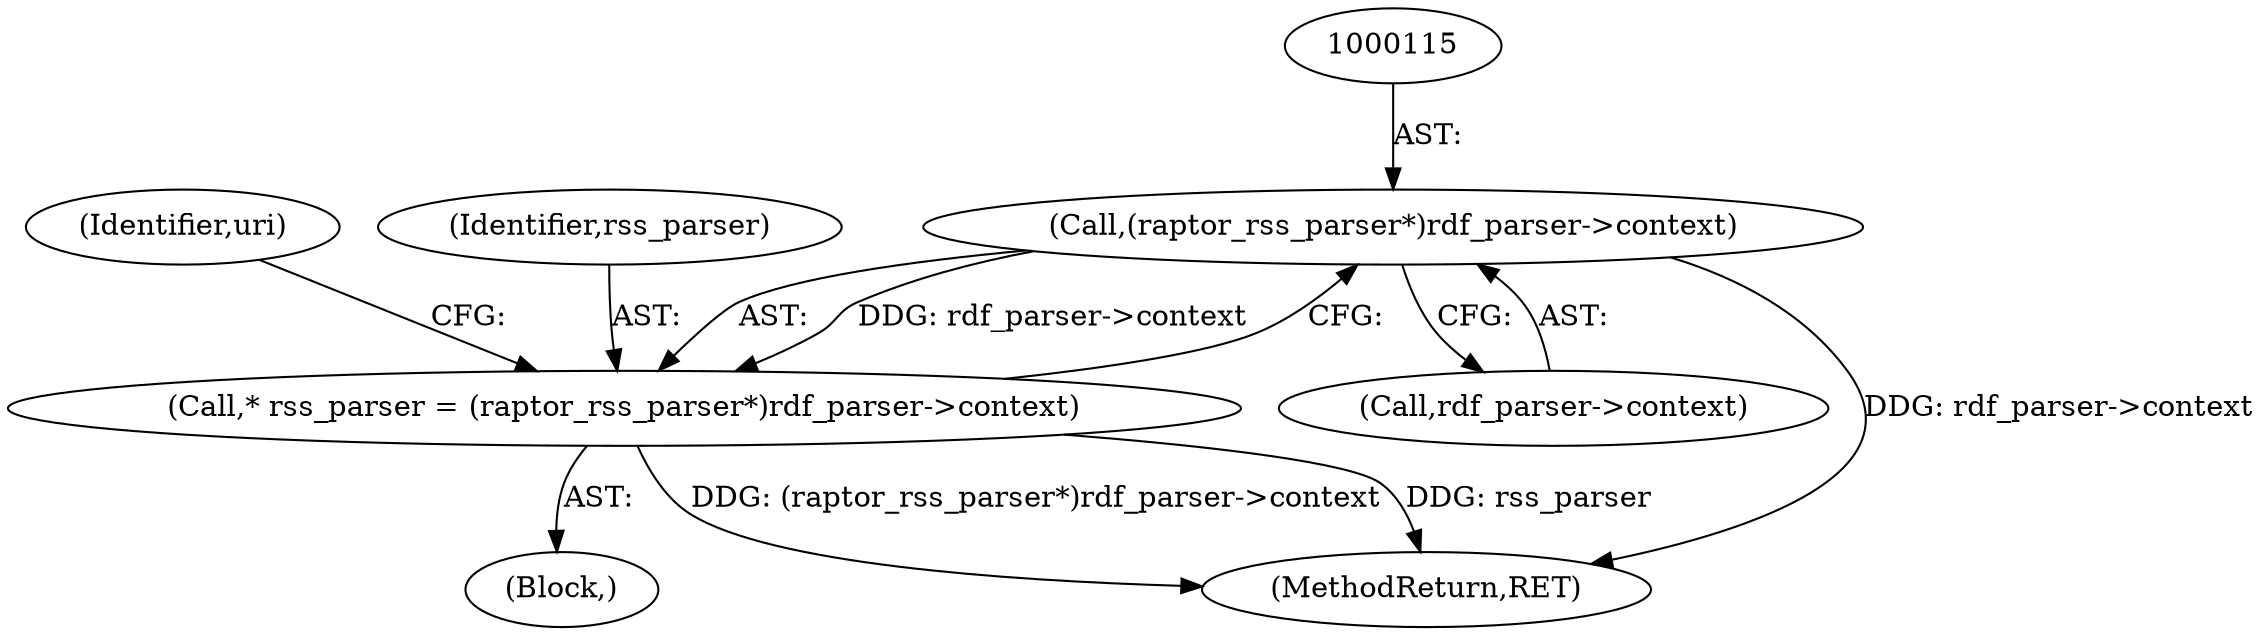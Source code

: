 digraph "0_raptor_a676f235309a59d4aa78eeffd2574ae5d341fcb0_3@pointer" {
"1000114" [label="(Call,(raptor_rss_parser*)rdf_parser->context)"];
"1000112" [label="(Call,* rss_parser = (raptor_rss_parser*)rdf_parser->context)"];
"1000122" [label="(Identifier,uri)"];
"1000104" [label="(Block,)"];
"1000113" [label="(Identifier,rss_parser)"];
"1000116" [label="(Call,rdf_parser->context)"];
"1000189" [label="(MethodReturn,RET)"];
"1000112" [label="(Call,* rss_parser = (raptor_rss_parser*)rdf_parser->context)"];
"1000114" [label="(Call,(raptor_rss_parser*)rdf_parser->context)"];
"1000114" -> "1000112"  [label="AST: "];
"1000114" -> "1000116"  [label="CFG: "];
"1000115" -> "1000114"  [label="AST: "];
"1000116" -> "1000114"  [label="AST: "];
"1000112" -> "1000114"  [label="CFG: "];
"1000114" -> "1000189"  [label="DDG: rdf_parser->context"];
"1000114" -> "1000112"  [label="DDG: rdf_parser->context"];
"1000112" -> "1000104"  [label="AST: "];
"1000113" -> "1000112"  [label="AST: "];
"1000122" -> "1000112"  [label="CFG: "];
"1000112" -> "1000189"  [label="DDG: (raptor_rss_parser*)rdf_parser->context"];
"1000112" -> "1000189"  [label="DDG: rss_parser"];
}
